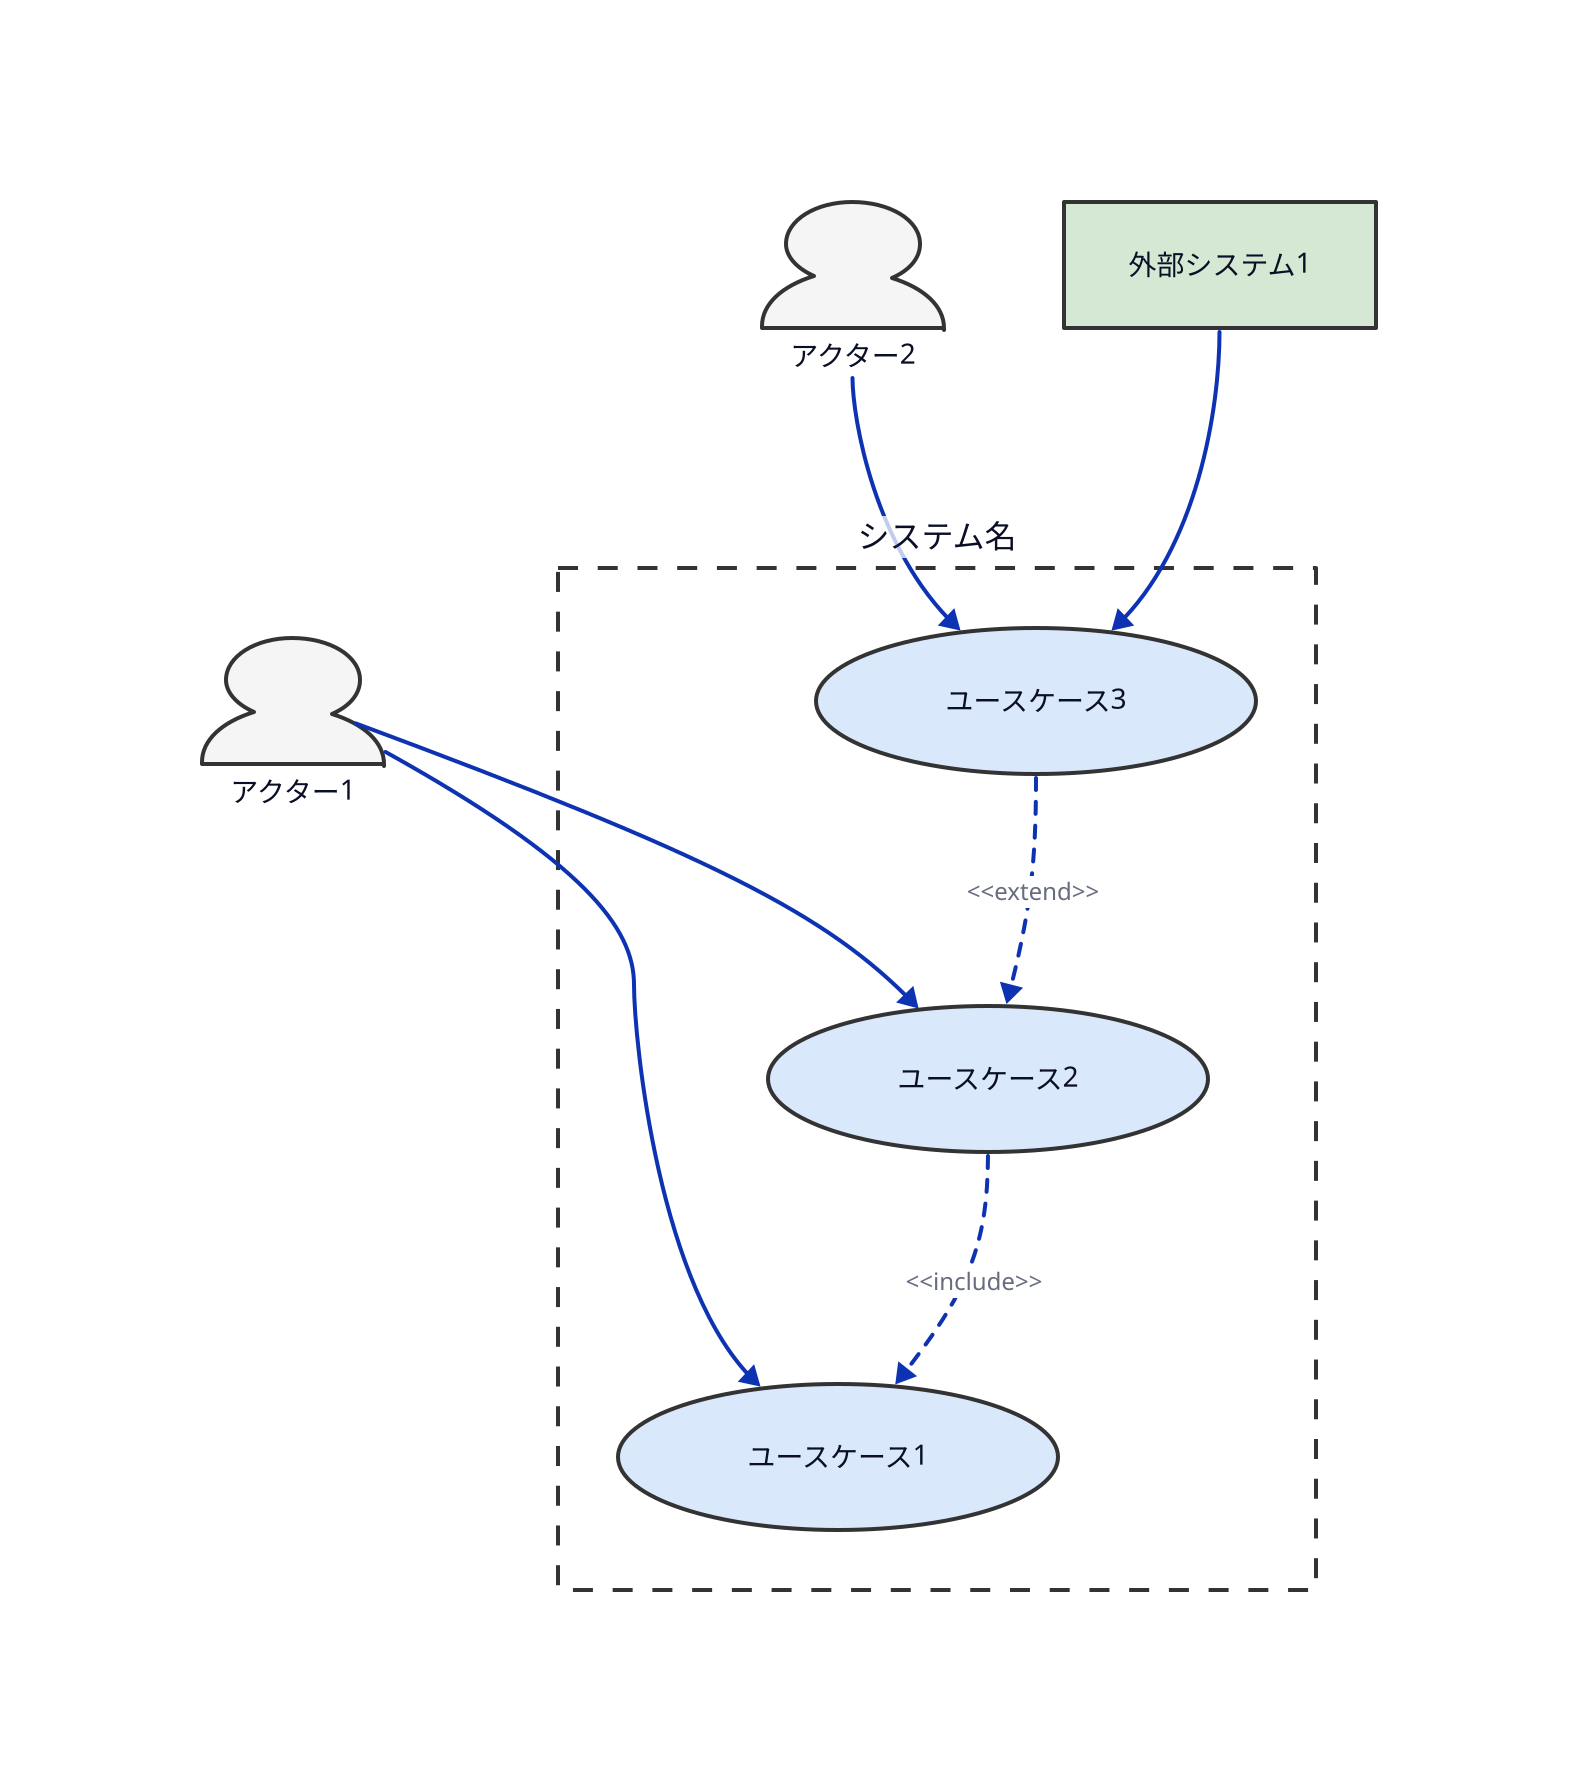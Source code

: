 # {ユースケース図のタイトル}
# =========================
# 業務プロセス: {プロセス名}

## レイアウトエンジンとテーマの定義
## -------------------------
vars: {
  d2-config: {
    ### レイアウトエンジン
    ### @see https://d2lang.com/tour/layouts/#layout-engines
    layout-engine: dagre
    ### テーマ
    ### @see https://d2lang.com/tour/themes
    theme-id: 0
  }
}
## Options
## -------------------------
### Direction
# up / down / right / left
### Shapes
# rectangle / square / page / parallelogram / document
# cylinder / queue / package / step / callout / stored_data
# person / diamond / oval / circle / hexagon / cloud
#### Special Shape
# sequence_diagram / sql_table / class
### Styles
# opacity / stroke / stroke-width / stroke-dash / border-radius / font / font-size / font-color
# bold / italic / underline / text-transform / root
#### shape only
# fill / fill-pattern / shadow / multiple
#### rectangle / square only
# 3D
#### rectangles / ovals only
# double-border
#### connection only
# animated

## スタイル定義
## -------------------------
classes: {
  actor: {
    shape: person
    style: {
      fill: "#f5f5f5"
      stroke: "#333333"
      font-size: 14
    }
  }
  system_actor: {
    shape: rectangle
    style: {
      fill: "#d5e8d4"
      stroke: "#333333"
      font-size: 14
    }
  }
  usecase: {
    shape: oval
    style: {
      fill: "#dae8fc"
      stroke: "#333333"
      font-size: 14
    }
  }
  system_boundary: {
    style: {
      fill: "#ffffff"
      stroke: "#333333"
      stroke-dash: 5
      font-size: 16
      bold: true
    }
  }
  include_relation: {
    style: {
      stroke-dash: 3
      italic: true
      font-size: 12
    }
  }
  extend_relation: {
    style: {
      stroke-dash: 3
      italic: true
      font-size: 12
    }
  }
}

## アクターの定義
## -------------------------
actor1: {
  class: actor
  label: "アクター1"
}

actor2: {
  class: actor
  label: "アクター2"
}

## ユースケース図の定義
## -------------------------
# システムの定義
system: {
  class: system_boundary
  label: "システム名"

  # ユースケースの定義
  usecase1: {
    class: usecase
    label: "ユースケース1"
  }

  usecase2: {
    class: usecase
    label: "ユースケース2"
  }

  usecase3: {
    class: usecase
    label: "ユースケース3"
  }
}

# 外部システムアクターの定義
systemActor1: {
  class: system_actor
  label: "外部システム1"
}

## 関連の定義
## -------------------------
# アクターとユースケースの関連
actor1 -> system.usecase1: ""
actor1 -> system.usecase2: ""
actor2 -> system.usecase3: ""
systemActor1 -> system.usecase3: ""

# ユースケース間の関連
system.usecase2 -> system.usecase1: {
  class: include_relation
  label: "<<include>>"
}

system.usecase3 -> system.usecase2: {
  class: extend_relation
  label: "<<extend>>"
}
